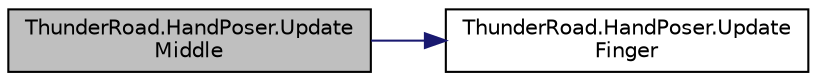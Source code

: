 digraph "ThunderRoad.HandPoser.UpdateMiddle"
{
 // LATEX_PDF_SIZE
  edge [fontname="Helvetica",fontsize="10",labelfontname="Helvetica",labelfontsize="10"];
  node [fontname="Helvetica",fontsize="10",shape=record];
  rankdir="LR";
  Node1 [label="ThunderRoad.HandPoser.Update\lMiddle",height=0.2,width=0.4,color="black", fillcolor="grey75", style="filled", fontcolor="black",tooltip="Updates the middle."];
  Node1 -> Node2 [color="midnightblue",fontsize="10",style="solid",fontname="Helvetica"];
  Node2 [label="ThunderRoad.HandPoser.Update\lFinger",height=0.2,width=0.4,color="black", fillcolor="white", style="filled",URL="$class_thunder_road_1_1_hand_poser.html#a167c434f2e10e98e6e8996186264c368",tooltip="Updates the finger."];
}
